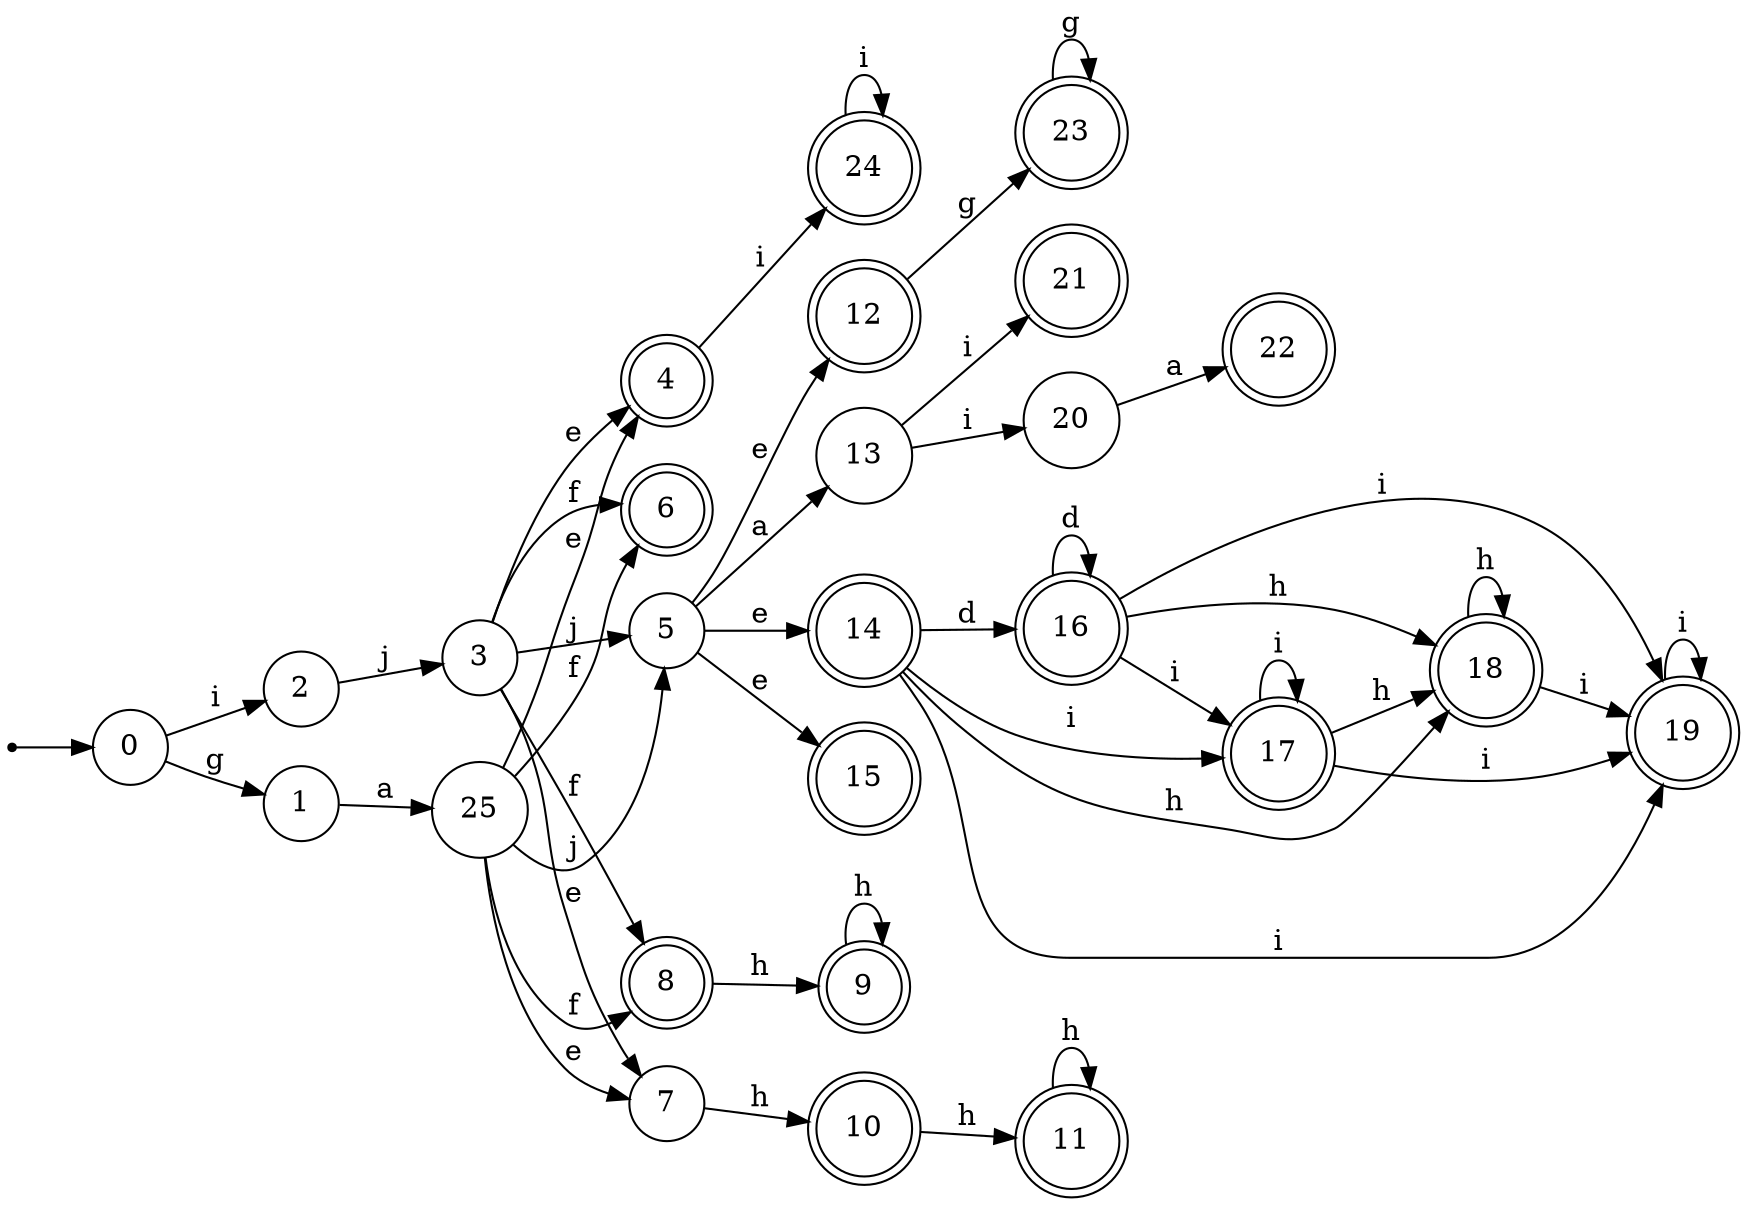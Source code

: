 digraph finite_state_machine {
rankdir=LR;
size="20,20";
node [shape = point]; "dummy0"
node [shape = circle]; "0";
"dummy0" -> "0";
node [shape = circle]; "1";
node [shape = circle]; "2";
node [shape = circle]; "3";
node [shape = doublecircle]; "4";node [shape = circle]; "5";
node [shape = doublecircle]; "6";node [shape = circle]; "7";
node [shape = doublecircle]; "8";node [shape = doublecircle]; "9";node [shape = doublecircle]; "10";node [shape = doublecircle]; "11";node [shape = doublecircle]; "12";node [shape = circle]; "13";
node [shape = doublecircle]; "14";node [shape = doublecircle]; "15";node [shape = doublecircle]; "16";node [shape = doublecircle]; "17";node [shape = doublecircle]; "18";node [shape = doublecircle]; "19";node [shape = circle]; "20";
node [shape = doublecircle]; "21";node [shape = doublecircle]; "22";node [shape = doublecircle]; "23";node [shape = doublecircle]; "24";node [shape = circle]; "25";
"0" -> "1" [label = "g"];
 "0" -> "2" [label = "i"];
 "2" -> "3" [label = "j"];
 "3" -> "4" [label = "e"];
 "3" -> "7" [label = "e"];
 "3" -> "5" [label = "j"];
 "3" -> "8" [label = "f"];
 "3" -> "6" [label = "f"];
 "8" -> "9" [label = "h"];
 "9" -> "9" [label = "h"];
 "7" -> "10" [label = "h"];
 "10" -> "11" [label = "h"];
 "11" -> "11" [label = "h"];
 "5" -> "12" [label = "e"];
 "5" -> "14" [label = "e"];
 "5" -> "15" [label = "e"];
 "5" -> "13" [label = "a"];
 "14" -> "16" [label = "d"];
 "14" -> "17" [label = "i"];
 "14" -> "19" [label = "i"];
 "14" -> "18" [label = "h"];
 "19" -> "19" [label = "i"];
 "18" -> "18" [label = "h"];
 "18" -> "19" [label = "i"];
 "17" -> "17" [label = "i"];
 "17" -> "19" [label = "i"];
 "17" -> "18" [label = "h"];
 "16" -> "16" [label = "d"];
 "16" -> "17" [label = "i"];
 "16" -> "19" [label = "i"];
 "16" -> "18" [label = "h"];
 "13" -> "20" [label = "i"];
 "13" -> "21" [label = "i"];
 "20" -> "22" [label = "a"];
 "12" -> "23" [label = "g"];
 "23" -> "23" [label = "g"];
 "4" -> "24" [label = "i"];
 "24" -> "24" [label = "i"];
 "1" -> "25" [label = "a"];
 "25" -> "4" [label = "e"];
 "25" -> "7" [label = "e"];
 "25" -> "5" [label = "j"];
 "25" -> "8" [label = "f"];
 "25" -> "6" [label = "f"];
 }

